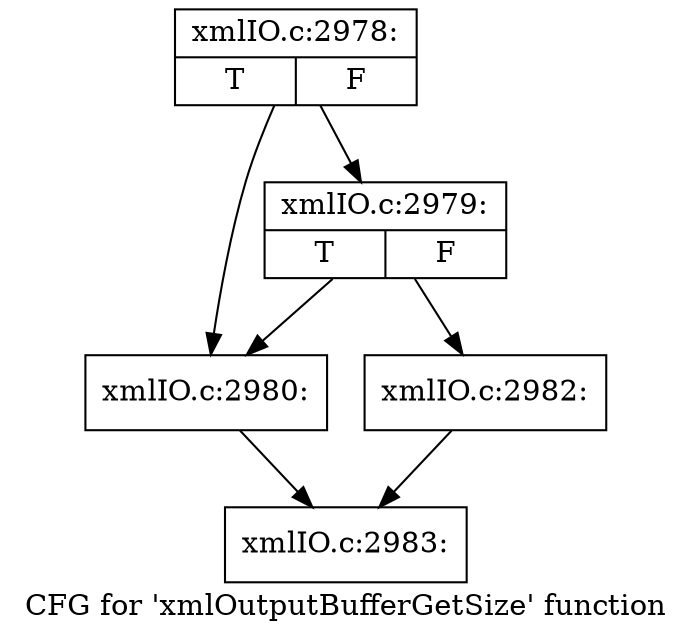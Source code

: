 digraph "CFG for 'xmlOutputBufferGetSize' function" {
	label="CFG for 'xmlOutputBufferGetSize' function";

	Node0x52cff50 [shape=record,label="{xmlIO.c:2978:|{<s0>T|<s1>F}}"];
	Node0x52cff50 -> Node0x52d0a20;
	Node0x52cff50 -> Node0x52d0ac0;
	Node0x52d0ac0 [shape=record,label="{xmlIO.c:2979:|{<s0>T|<s1>F}}"];
	Node0x52d0ac0 -> Node0x52d0a20;
	Node0x52d0ac0 -> Node0x52d0a70;
	Node0x52d0a20 [shape=record,label="{xmlIO.c:2980:}"];
	Node0x52d0a20 -> Node0x52d0e90;
	Node0x52d0a70 [shape=record,label="{xmlIO.c:2982:}"];
	Node0x52d0a70 -> Node0x52d0e90;
	Node0x52d0e90 [shape=record,label="{xmlIO.c:2983:}"];
}
